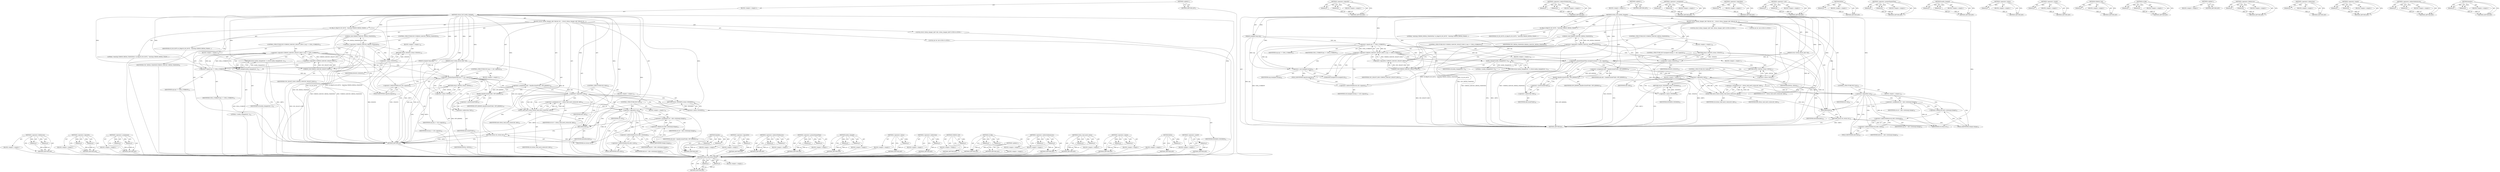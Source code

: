 digraph "&lt;operator&gt;.sizeOf" {
vulnerable_176 [label=<(METHOD,cdrom_read_mech_status)>];
vulnerable_177 [label=<(PARAM,p1)>];
vulnerable_178 [label=<(PARAM,p2)>];
vulnerable_179 [label=<(BLOCK,&lt;empty&gt;,&lt;empty&gt;)>];
vulnerable_180 [label=<(METHOD_RETURN,ANY)>];
vulnerable_128 [label=<(METHOD,&lt;operator&gt;.logicalOr)>];
vulnerable_129 [label=<(PARAM,p1)>];
vulnerable_130 [label=<(PARAM,p2)>];
vulnerable_131 [label=<(BLOCK,&lt;empty&gt;,&lt;empty&gt;)>];
vulnerable_132 [label=<(METHOD_RETURN,ANY)>];
vulnerable_153 [label=<(METHOD,&lt;operator&gt;.indirectFieldAccess)>];
vulnerable_154 [label=<(PARAM,p1)>];
vulnerable_155 [label=<(PARAM,p2)>];
vulnerable_156 [label=<(BLOCK,&lt;empty&gt;,&lt;empty&gt;)>];
vulnerable_157 [label=<(METHOD_RETURN,ANY)>];
vulnerable_6 [label=<(METHOD,&lt;global&gt;)<SUB>1</SUB>>];
vulnerable_7 [label=<(BLOCK,&lt;empty&gt;,&lt;empty&gt;)<SUB>1</SUB>>];
vulnerable_8 [label=<(METHOD,cdrom_ioctl_media_changed)<SUB>1</SUB>>];
vulnerable_9 [label=<(PARAM,struct cdrom_device_info *cdi)<SUB>1</SUB>>];
vulnerable_10 [label=<(PARAM,unsigned long arg)<SUB>2</SUB>>];
vulnerable_11 [label=<(BLOCK,{
	struct cdrom_changer_info *info;
	int ret;

...,{
	struct cdrom_changer_info *info;
	int ret;

...)<SUB>3</SUB>>];
vulnerable_12 [label="<(LOCAL,struct cdrom_changer_info* info: cdrom_changer_info*)<SUB>4</SUB>>"];
vulnerable_13 [label="<(LOCAL,int ret: int)<SUB>5</SUB>>"];
vulnerable_14 [label=<(cd_dbg,cd_dbg(CD_DO_IOCTL, &quot;entering CDROM_MEDIA_CHANG...)<SUB>7</SUB>>];
vulnerable_15 [label=<(IDENTIFIER,CD_DO_IOCTL,cd_dbg(CD_DO_IOCTL, &quot;entering CDROM_MEDIA_CHANG...)<SUB>7</SUB>>];
vulnerable_16 [label=<(LITERAL,&quot;entering CDROM_MEDIA_CHANGED\n&quot;,cd_dbg(CD_DO_IOCTL, &quot;entering CDROM_MEDIA_CHANG...)<SUB>7</SUB>>];
vulnerable_17 [label=<(CONTROL_STRUCTURE,IF,if (!CDROM_CAN(CDC_MEDIA_CHANGED)))<SUB>9</SUB>>];
vulnerable_18 [label=<(&lt;operator&gt;.logicalNot,!CDROM_CAN(CDC_MEDIA_CHANGED))<SUB>9</SUB>>];
vulnerable_19 [label=<(CDROM_CAN,CDROM_CAN(CDC_MEDIA_CHANGED))<SUB>9</SUB>>];
vulnerable_20 [label=<(IDENTIFIER,CDC_MEDIA_CHANGED,CDROM_CAN(CDC_MEDIA_CHANGED))<SUB>9</SUB>>];
vulnerable_21 [label=<(BLOCK,&lt;empty&gt;,&lt;empty&gt;)<SUB>10</SUB>>];
vulnerable_22 [label=<(RETURN,return -ENOSYS;,return -ENOSYS;)<SUB>10</SUB>>];
vulnerable_23 [label=<(&lt;operator&gt;.minus,-ENOSYS)<SUB>10</SUB>>];
vulnerable_24 [label=<(IDENTIFIER,ENOSYS,-ENOSYS)<SUB>10</SUB>>];
vulnerable_25 [label=<(CONTROL_STRUCTURE,IF,if (!CDROM_CAN(CDC_SELECT_DISC) || arg == CDSL_CURRENT))<SUB>13</SUB>>];
vulnerable_26 [label=<(&lt;operator&gt;.logicalOr,!CDROM_CAN(CDC_SELECT_DISC) || arg == CDSL_CURRENT)<SUB>13</SUB>>];
vulnerable_27 [label=<(&lt;operator&gt;.logicalNot,!CDROM_CAN(CDC_SELECT_DISC))<SUB>13</SUB>>];
vulnerable_28 [label=<(CDROM_CAN,CDROM_CAN(CDC_SELECT_DISC))<SUB>13</SUB>>];
vulnerable_29 [label=<(IDENTIFIER,CDC_SELECT_DISC,CDROM_CAN(CDC_SELECT_DISC))<SUB>13</SUB>>];
vulnerable_30 [label=<(&lt;operator&gt;.equals,arg == CDSL_CURRENT)<SUB>13</SUB>>];
vulnerable_31 [label=<(IDENTIFIER,arg,arg == CDSL_CURRENT)<SUB>13</SUB>>];
vulnerable_32 [label=<(IDENTIFIER,CDSL_CURRENT,arg == CDSL_CURRENT)<SUB>13</SUB>>];
vulnerable_33 [label=<(BLOCK,&lt;empty&gt;,&lt;empty&gt;)<SUB>14</SUB>>];
vulnerable_34 [label=<(RETURN,return media_changed(cdi, 1);,return media_changed(cdi, 1);)<SUB>14</SUB>>];
vulnerable_35 [label=<(media_changed,media_changed(cdi, 1))<SUB>14</SUB>>];
vulnerable_36 [label=<(IDENTIFIER,cdi,media_changed(cdi, 1))<SUB>14</SUB>>];
vulnerable_37 [label=<(LITERAL,1,media_changed(cdi, 1))<SUB>14</SUB>>];
vulnerable_38 [label=<(CONTROL_STRUCTURE,IF,if ((unsigned int)arg &gt;= cdi-&gt;capacity))<SUB>16</SUB>>];
vulnerable_39 [label=<(&lt;operator&gt;.greaterEqualsThan,(unsigned int)arg &gt;= cdi-&gt;capacity)<SUB>16</SUB>>];
vulnerable_40 [label=<(&lt;operator&gt;.cast,(unsigned int)arg)<SUB>16</SUB>>];
vulnerable_41 [label=<(UNKNOWN,unsigned int,unsigned int)<SUB>16</SUB>>];
vulnerable_42 [label=<(IDENTIFIER,arg,(unsigned int)arg)<SUB>16</SUB>>];
vulnerable_43 [label=<(&lt;operator&gt;.indirectFieldAccess,cdi-&gt;capacity)<SUB>16</SUB>>];
vulnerable_44 [label=<(IDENTIFIER,cdi,(unsigned int)arg &gt;= cdi-&gt;capacity)<SUB>16</SUB>>];
vulnerable_45 [label=<(FIELD_IDENTIFIER,capacity,capacity)<SUB>16</SUB>>];
vulnerable_46 [label=<(BLOCK,&lt;empty&gt;,&lt;empty&gt;)<SUB>17</SUB>>];
vulnerable_47 [label=<(RETURN,return -EINVAL;,return -EINVAL;)<SUB>17</SUB>>];
vulnerable_48 [label=<(&lt;operator&gt;.minus,-EINVAL)<SUB>17</SUB>>];
vulnerable_49 [label=<(IDENTIFIER,EINVAL,-EINVAL)<SUB>17</SUB>>];
vulnerable_50 [label=<(&lt;operator&gt;.assignment,info = kmalloc(sizeof(*info), GFP_KERNEL))<SUB>19</SUB>>];
vulnerable_51 [label=<(IDENTIFIER,info,info = kmalloc(sizeof(*info), GFP_KERNEL))<SUB>19</SUB>>];
vulnerable_52 [label=<(kmalloc,kmalloc(sizeof(*info), GFP_KERNEL))<SUB>19</SUB>>];
vulnerable_53 [label=<(&lt;operator&gt;.sizeOf,sizeof(*info))<SUB>19</SUB>>];
vulnerable_54 [label=<(&lt;operator&gt;.indirection,*info)<SUB>19</SUB>>];
vulnerable_55 [label=<(IDENTIFIER,info,sizeof(*info))<SUB>19</SUB>>];
vulnerable_56 [label=<(IDENTIFIER,GFP_KERNEL,kmalloc(sizeof(*info), GFP_KERNEL))<SUB>19</SUB>>];
vulnerable_57 [label=<(CONTROL_STRUCTURE,IF,if (!info))<SUB>20</SUB>>];
vulnerable_58 [label=<(&lt;operator&gt;.logicalNot,!info)<SUB>20</SUB>>];
vulnerable_59 [label=<(IDENTIFIER,info,!info)<SUB>20</SUB>>];
vulnerable_60 [label=<(BLOCK,&lt;empty&gt;,&lt;empty&gt;)<SUB>21</SUB>>];
vulnerable_61 [label=<(RETURN,return -ENOMEM;,return -ENOMEM;)<SUB>21</SUB>>];
vulnerable_62 [label=<(&lt;operator&gt;.minus,-ENOMEM)<SUB>21</SUB>>];
vulnerable_63 [label=<(IDENTIFIER,ENOMEM,-ENOMEM)<SUB>21</SUB>>];
vulnerable_64 [label=<(&lt;operator&gt;.assignment,ret = cdrom_read_mech_status(cdi, info))<SUB>23</SUB>>];
vulnerable_65 [label=<(IDENTIFIER,ret,ret = cdrom_read_mech_status(cdi, info))<SUB>23</SUB>>];
vulnerable_66 [label=<(cdrom_read_mech_status,cdrom_read_mech_status(cdi, info))<SUB>23</SUB>>];
vulnerable_67 [label=<(IDENTIFIER,cdi,cdrom_read_mech_status(cdi, info))<SUB>23</SUB>>];
vulnerable_68 [label=<(IDENTIFIER,info,cdrom_read_mech_status(cdi, info))<SUB>23</SUB>>];
vulnerable_69 [label=<(CONTROL_STRUCTURE,IF,if (!ret))<SUB>24</SUB>>];
vulnerable_70 [label=<(&lt;operator&gt;.logicalNot,!ret)<SUB>24</SUB>>];
vulnerable_71 [label=<(IDENTIFIER,ret,!ret)<SUB>24</SUB>>];
vulnerable_72 [label=<(BLOCK,&lt;empty&gt;,&lt;empty&gt;)<SUB>25</SUB>>];
vulnerable_73 [label=<(&lt;operator&gt;.assignment,ret = info-&gt;slots[arg].change)<SUB>25</SUB>>];
vulnerable_74 [label=<(IDENTIFIER,ret,ret = info-&gt;slots[arg].change)<SUB>25</SUB>>];
vulnerable_75 [label=<(&lt;operator&gt;.fieldAccess,info-&gt;slots[arg].change)<SUB>25</SUB>>];
vulnerable_76 [label=<(&lt;operator&gt;.indirectIndexAccess,info-&gt;slots[arg])<SUB>25</SUB>>];
vulnerable_77 [label=<(&lt;operator&gt;.indirectFieldAccess,info-&gt;slots)<SUB>25</SUB>>];
vulnerable_78 [label=<(IDENTIFIER,info,ret = info-&gt;slots[arg].change)<SUB>25</SUB>>];
vulnerable_79 [label=<(FIELD_IDENTIFIER,slots,slots)<SUB>25</SUB>>];
vulnerable_80 [label=<(IDENTIFIER,arg,ret = info-&gt;slots[arg].change)<SUB>25</SUB>>];
vulnerable_81 [label=<(FIELD_IDENTIFIER,change,change)<SUB>25</SUB>>];
vulnerable_82 [label=<(kfree,kfree(info))<SUB>26</SUB>>];
vulnerable_83 [label=<(IDENTIFIER,info,kfree(info))<SUB>26</SUB>>];
vulnerable_84 [label=<(RETURN,return ret;,return ret;)<SUB>27</SUB>>];
vulnerable_85 [label=<(IDENTIFIER,ret,return ret;)<SUB>27</SUB>>];
vulnerable_86 [label=<(METHOD_RETURN,int)<SUB>1</SUB>>];
vulnerable_88 [label=<(METHOD_RETURN,ANY)<SUB>1</SUB>>];
vulnerable_158 [label=<(METHOD,&lt;operator&gt;.assignment)>];
vulnerable_159 [label=<(PARAM,p1)>];
vulnerable_160 [label=<(PARAM,p2)>];
vulnerable_161 [label=<(BLOCK,&lt;empty&gt;,&lt;empty&gt;)>];
vulnerable_162 [label=<(METHOD_RETURN,ANY)>];
vulnerable_116 [label=<(METHOD,&lt;operator&gt;.logicalNot)>];
vulnerable_117 [label=<(PARAM,p1)>];
vulnerable_118 [label=<(BLOCK,&lt;empty&gt;,&lt;empty&gt;)>];
vulnerable_119 [label=<(METHOD_RETURN,ANY)>];
vulnerable_148 [label=<(METHOD,&lt;operator&gt;.cast)>];
vulnerable_149 [label=<(PARAM,p1)>];
vulnerable_150 [label=<(PARAM,p2)>];
vulnerable_151 [label=<(BLOCK,&lt;empty&gt;,&lt;empty&gt;)>];
vulnerable_152 [label=<(METHOD_RETURN,ANY)>];
vulnerable_191 [label=<(METHOD,kfree)>];
vulnerable_192 [label=<(PARAM,p1)>];
vulnerable_193 [label=<(BLOCK,&lt;empty&gt;,&lt;empty&gt;)>];
vulnerable_194 [label=<(METHOD_RETURN,ANY)>];
vulnerable_143 [label=<(METHOD,&lt;operator&gt;.greaterEqualsThan)>];
vulnerable_144 [label=<(PARAM,p1)>];
vulnerable_145 [label=<(PARAM,p2)>];
vulnerable_146 [label=<(BLOCK,&lt;empty&gt;,&lt;empty&gt;)>];
vulnerable_147 [label=<(METHOD_RETURN,ANY)>];
vulnerable_138 [label=<(METHOD,media_changed)>];
vulnerable_139 [label=<(PARAM,p1)>];
vulnerable_140 [label=<(PARAM,p2)>];
vulnerable_141 [label=<(BLOCK,&lt;empty&gt;,&lt;empty&gt;)>];
vulnerable_142 [label=<(METHOD_RETURN,ANY)>];
vulnerable_124 [label=<(METHOD,&lt;operator&gt;.minus)>];
vulnerable_125 [label=<(PARAM,p1)>];
vulnerable_126 [label=<(BLOCK,&lt;empty&gt;,&lt;empty&gt;)>];
vulnerable_127 [label=<(METHOD_RETURN,ANY)>];
vulnerable_168 [label=<(METHOD,&lt;operator&gt;.sizeOf)>];
vulnerable_169 [label=<(PARAM,p1)>];
vulnerable_170 [label=<(BLOCK,&lt;empty&gt;,&lt;empty&gt;)>];
vulnerable_171 [label=<(METHOD_RETURN,ANY)>];
vulnerable_120 [label=<(METHOD,CDROM_CAN)>];
vulnerable_121 [label=<(PARAM,p1)>];
vulnerable_122 [label=<(BLOCK,&lt;empty&gt;,&lt;empty&gt;)>];
vulnerable_123 [label=<(METHOD_RETURN,ANY)>];
vulnerable_111 [label=<(METHOD,cd_dbg)>];
vulnerable_112 [label=<(PARAM,p1)>];
vulnerable_113 [label=<(PARAM,p2)>];
vulnerable_114 [label=<(BLOCK,&lt;empty&gt;,&lt;empty&gt;)>];
vulnerable_115 [label=<(METHOD_RETURN,ANY)>];
vulnerable_105 [label=<(METHOD,&lt;global&gt;)<SUB>1</SUB>>];
vulnerable_106 [label=<(BLOCK,&lt;empty&gt;,&lt;empty&gt;)>];
vulnerable_107 [label=<(METHOD_RETURN,ANY)>];
vulnerable_181 [label=<(METHOD,&lt;operator&gt;.fieldAccess)>];
vulnerable_182 [label=<(PARAM,p1)>];
vulnerable_183 [label=<(PARAM,p2)>];
vulnerable_184 [label=<(BLOCK,&lt;empty&gt;,&lt;empty&gt;)>];
vulnerable_185 [label=<(METHOD_RETURN,ANY)>];
vulnerable_172 [label=<(METHOD,&lt;operator&gt;.indirection)>];
vulnerable_173 [label=<(PARAM,p1)>];
vulnerable_174 [label=<(BLOCK,&lt;empty&gt;,&lt;empty&gt;)>];
vulnerable_175 [label=<(METHOD_RETURN,ANY)>];
vulnerable_133 [label=<(METHOD,&lt;operator&gt;.equals)>];
vulnerable_134 [label=<(PARAM,p1)>];
vulnerable_135 [label=<(PARAM,p2)>];
vulnerable_136 [label=<(BLOCK,&lt;empty&gt;,&lt;empty&gt;)>];
vulnerable_137 [label=<(METHOD_RETURN,ANY)>];
vulnerable_186 [label=<(METHOD,&lt;operator&gt;.indirectIndexAccess)>];
vulnerable_187 [label=<(PARAM,p1)>];
vulnerable_188 [label=<(PARAM,p2)>];
vulnerable_189 [label=<(BLOCK,&lt;empty&gt;,&lt;empty&gt;)>];
vulnerable_190 [label=<(METHOD_RETURN,ANY)>];
vulnerable_163 [label=<(METHOD,kmalloc)>];
vulnerable_164 [label=<(PARAM,p1)>];
vulnerable_165 [label=<(PARAM,p2)>];
vulnerable_166 [label=<(BLOCK,&lt;empty&gt;,&lt;empty&gt;)>];
vulnerable_167 [label=<(METHOD_RETURN,ANY)>];
fixed_174 [label=<(METHOD,&lt;operator&gt;.fieldAccess)>];
fixed_175 [label=<(PARAM,p1)>];
fixed_176 [label=<(PARAM,p2)>];
fixed_177 [label=<(BLOCK,&lt;empty&gt;,&lt;empty&gt;)>];
fixed_178 [label=<(METHOD_RETURN,ANY)>];
fixed_126 [label=<(METHOD,&lt;operator&gt;.logicalOr)>];
fixed_127 [label=<(PARAM,p1)>];
fixed_128 [label=<(PARAM,p2)>];
fixed_129 [label=<(BLOCK,&lt;empty&gt;,&lt;empty&gt;)>];
fixed_130 [label=<(METHOD_RETURN,ANY)>];
fixed_151 [label=<(METHOD,&lt;operator&gt;.assignment)>];
fixed_152 [label=<(PARAM,p1)>];
fixed_153 [label=<(PARAM,p2)>];
fixed_154 [label=<(BLOCK,&lt;empty&gt;,&lt;empty&gt;)>];
fixed_155 [label=<(METHOD_RETURN,ANY)>];
fixed_6 [label=<(METHOD,&lt;global&gt;)<SUB>1</SUB>>];
fixed_7 [label=<(BLOCK,&lt;empty&gt;,&lt;empty&gt;)<SUB>1</SUB>>];
fixed_8 [label=<(METHOD,cdrom_ioctl_media_changed)<SUB>1</SUB>>];
fixed_9 [label=<(PARAM,struct cdrom_device_info *cdi)<SUB>1</SUB>>];
fixed_10 [label=<(PARAM,unsigned long arg)<SUB>2</SUB>>];
fixed_11 [label=<(BLOCK,{
	struct cdrom_changer_info *info;
	int ret;

...,{
	struct cdrom_changer_info *info;
	int ret;

...)<SUB>3</SUB>>];
fixed_12 [label="<(LOCAL,struct cdrom_changer_info* info: cdrom_changer_info*)<SUB>4</SUB>>"];
fixed_13 [label="<(LOCAL,int ret: int)<SUB>5</SUB>>"];
fixed_14 [label=<(cd_dbg,cd_dbg(CD_DO_IOCTL, &quot;entering CDROM_MEDIA_CHANG...)<SUB>7</SUB>>];
fixed_15 [label=<(IDENTIFIER,CD_DO_IOCTL,cd_dbg(CD_DO_IOCTL, &quot;entering CDROM_MEDIA_CHANG...)<SUB>7</SUB>>];
fixed_16 [label=<(LITERAL,&quot;entering CDROM_MEDIA_CHANGED\n&quot;,cd_dbg(CD_DO_IOCTL, &quot;entering CDROM_MEDIA_CHANG...)<SUB>7</SUB>>];
fixed_17 [label=<(CONTROL_STRUCTURE,IF,if (!CDROM_CAN(CDC_MEDIA_CHANGED)))<SUB>9</SUB>>];
fixed_18 [label=<(&lt;operator&gt;.logicalNot,!CDROM_CAN(CDC_MEDIA_CHANGED))<SUB>9</SUB>>];
fixed_19 [label=<(CDROM_CAN,CDROM_CAN(CDC_MEDIA_CHANGED))<SUB>9</SUB>>];
fixed_20 [label=<(IDENTIFIER,CDC_MEDIA_CHANGED,CDROM_CAN(CDC_MEDIA_CHANGED))<SUB>9</SUB>>];
fixed_21 [label=<(BLOCK,&lt;empty&gt;,&lt;empty&gt;)<SUB>10</SUB>>];
fixed_22 [label=<(RETURN,return -ENOSYS;,return -ENOSYS;)<SUB>10</SUB>>];
fixed_23 [label=<(&lt;operator&gt;.minus,-ENOSYS)<SUB>10</SUB>>];
fixed_24 [label=<(IDENTIFIER,ENOSYS,-ENOSYS)<SUB>10</SUB>>];
fixed_25 [label=<(CONTROL_STRUCTURE,IF,if (!CDROM_CAN(CDC_SELECT_DISC) || arg == CDSL_CURRENT))<SUB>13</SUB>>];
fixed_26 [label=<(&lt;operator&gt;.logicalOr,!CDROM_CAN(CDC_SELECT_DISC) || arg == CDSL_CURRENT)<SUB>13</SUB>>];
fixed_27 [label=<(&lt;operator&gt;.logicalNot,!CDROM_CAN(CDC_SELECT_DISC))<SUB>13</SUB>>];
fixed_28 [label=<(CDROM_CAN,CDROM_CAN(CDC_SELECT_DISC))<SUB>13</SUB>>];
fixed_29 [label=<(IDENTIFIER,CDC_SELECT_DISC,CDROM_CAN(CDC_SELECT_DISC))<SUB>13</SUB>>];
fixed_30 [label=<(&lt;operator&gt;.equals,arg == CDSL_CURRENT)<SUB>13</SUB>>];
fixed_31 [label=<(IDENTIFIER,arg,arg == CDSL_CURRENT)<SUB>13</SUB>>];
fixed_32 [label=<(IDENTIFIER,CDSL_CURRENT,arg == CDSL_CURRENT)<SUB>13</SUB>>];
fixed_33 [label=<(BLOCK,&lt;empty&gt;,&lt;empty&gt;)<SUB>14</SUB>>];
fixed_34 [label=<(RETURN,return media_changed(cdi, 1);,return media_changed(cdi, 1);)<SUB>14</SUB>>];
fixed_35 [label=<(media_changed,media_changed(cdi, 1))<SUB>14</SUB>>];
fixed_36 [label=<(IDENTIFIER,cdi,media_changed(cdi, 1))<SUB>14</SUB>>];
fixed_37 [label=<(LITERAL,1,media_changed(cdi, 1))<SUB>14</SUB>>];
fixed_38 [label=<(CONTROL_STRUCTURE,IF,if (arg &gt;= cdi-&gt;capacity))<SUB>16</SUB>>];
fixed_39 [label=<(&lt;operator&gt;.greaterEqualsThan,arg &gt;= cdi-&gt;capacity)<SUB>16</SUB>>];
fixed_40 [label=<(IDENTIFIER,arg,arg &gt;= cdi-&gt;capacity)<SUB>16</SUB>>];
fixed_41 [label=<(&lt;operator&gt;.indirectFieldAccess,cdi-&gt;capacity)<SUB>16</SUB>>];
fixed_42 [label=<(IDENTIFIER,cdi,arg &gt;= cdi-&gt;capacity)<SUB>16</SUB>>];
fixed_43 [label=<(FIELD_IDENTIFIER,capacity,capacity)<SUB>16</SUB>>];
fixed_44 [label=<(BLOCK,&lt;empty&gt;,&lt;empty&gt;)<SUB>17</SUB>>];
fixed_45 [label=<(RETURN,return -EINVAL;,return -EINVAL;)<SUB>17</SUB>>];
fixed_46 [label=<(&lt;operator&gt;.minus,-EINVAL)<SUB>17</SUB>>];
fixed_47 [label=<(IDENTIFIER,EINVAL,-EINVAL)<SUB>17</SUB>>];
fixed_48 [label=<(&lt;operator&gt;.assignment,info = kmalloc(sizeof(*info), GFP_KERNEL))<SUB>19</SUB>>];
fixed_49 [label=<(IDENTIFIER,info,info = kmalloc(sizeof(*info), GFP_KERNEL))<SUB>19</SUB>>];
fixed_50 [label=<(kmalloc,kmalloc(sizeof(*info), GFP_KERNEL))<SUB>19</SUB>>];
fixed_51 [label=<(&lt;operator&gt;.sizeOf,sizeof(*info))<SUB>19</SUB>>];
fixed_52 [label=<(&lt;operator&gt;.indirection,*info)<SUB>19</SUB>>];
fixed_53 [label=<(IDENTIFIER,info,sizeof(*info))<SUB>19</SUB>>];
fixed_54 [label=<(IDENTIFIER,GFP_KERNEL,kmalloc(sizeof(*info), GFP_KERNEL))<SUB>19</SUB>>];
fixed_55 [label=<(CONTROL_STRUCTURE,IF,if (!info))<SUB>20</SUB>>];
fixed_56 [label=<(&lt;operator&gt;.logicalNot,!info)<SUB>20</SUB>>];
fixed_57 [label=<(IDENTIFIER,info,!info)<SUB>20</SUB>>];
fixed_58 [label=<(BLOCK,&lt;empty&gt;,&lt;empty&gt;)<SUB>21</SUB>>];
fixed_59 [label=<(RETURN,return -ENOMEM;,return -ENOMEM;)<SUB>21</SUB>>];
fixed_60 [label=<(&lt;operator&gt;.minus,-ENOMEM)<SUB>21</SUB>>];
fixed_61 [label=<(IDENTIFIER,ENOMEM,-ENOMEM)<SUB>21</SUB>>];
fixed_62 [label=<(&lt;operator&gt;.assignment,ret = cdrom_read_mech_status(cdi, info))<SUB>23</SUB>>];
fixed_63 [label=<(IDENTIFIER,ret,ret = cdrom_read_mech_status(cdi, info))<SUB>23</SUB>>];
fixed_64 [label=<(cdrom_read_mech_status,cdrom_read_mech_status(cdi, info))<SUB>23</SUB>>];
fixed_65 [label=<(IDENTIFIER,cdi,cdrom_read_mech_status(cdi, info))<SUB>23</SUB>>];
fixed_66 [label=<(IDENTIFIER,info,cdrom_read_mech_status(cdi, info))<SUB>23</SUB>>];
fixed_67 [label=<(CONTROL_STRUCTURE,IF,if (!ret))<SUB>24</SUB>>];
fixed_68 [label=<(&lt;operator&gt;.logicalNot,!ret)<SUB>24</SUB>>];
fixed_69 [label=<(IDENTIFIER,ret,!ret)<SUB>24</SUB>>];
fixed_70 [label=<(BLOCK,&lt;empty&gt;,&lt;empty&gt;)<SUB>25</SUB>>];
fixed_71 [label=<(&lt;operator&gt;.assignment,ret = info-&gt;slots[arg].change)<SUB>25</SUB>>];
fixed_72 [label=<(IDENTIFIER,ret,ret = info-&gt;slots[arg].change)<SUB>25</SUB>>];
fixed_73 [label=<(&lt;operator&gt;.fieldAccess,info-&gt;slots[arg].change)<SUB>25</SUB>>];
fixed_74 [label=<(&lt;operator&gt;.indirectIndexAccess,info-&gt;slots[arg])<SUB>25</SUB>>];
fixed_75 [label=<(&lt;operator&gt;.indirectFieldAccess,info-&gt;slots)<SUB>25</SUB>>];
fixed_76 [label=<(IDENTIFIER,info,ret = info-&gt;slots[arg].change)<SUB>25</SUB>>];
fixed_77 [label=<(FIELD_IDENTIFIER,slots,slots)<SUB>25</SUB>>];
fixed_78 [label=<(IDENTIFIER,arg,ret = info-&gt;slots[arg].change)<SUB>25</SUB>>];
fixed_79 [label=<(FIELD_IDENTIFIER,change,change)<SUB>25</SUB>>];
fixed_80 [label=<(kfree,kfree(info))<SUB>26</SUB>>];
fixed_81 [label=<(IDENTIFIER,info,kfree(info))<SUB>26</SUB>>];
fixed_82 [label=<(RETURN,return ret;,return ret;)<SUB>27</SUB>>];
fixed_83 [label=<(IDENTIFIER,ret,return ret;)<SUB>27</SUB>>];
fixed_84 [label=<(METHOD_RETURN,int)<SUB>1</SUB>>];
fixed_86 [label=<(METHOD_RETURN,ANY)<SUB>1</SUB>>];
fixed_156 [label=<(METHOD,kmalloc)>];
fixed_157 [label=<(PARAM,p1)>];
fixed_158 [label=<(PARAM,p2)>];
fixed_159 [label=<(BLOCK,&lt;empty&gt;,&lt;empty&gt;)>];
fixed_160 [label=<(METHOD_RETURN,ANY)>];
fixed_114 [label=<(METHOD,&lt;operator&gt;.logicalNot)>];
fixed_115 [label=<(PARAM,p1)>];
fixed_116 [label=<(BLOCK,&lt;empty&gt;,&lt;empty&gt;)>];
fixed_117 [label=<(METHOD_RETURN,ANY)>];
fixed_146 [label=<(METHOD,&lt;operator&gt;.indirectFieldAccess)>];
fixed_147 [label=<(PARAM,p1)>];
fixed_148 [label=<(PARAM,p2)>];
fixed_149 [label=<(BLOCK,&lt;empty&gt;,&lt;empty&gt;)>];
fixed_150 [label=<(METHOD_RETURN,ANY)>];
fixed_141 [label=<(METHOD,&lt;operator&gt;.greaterEqualsThan)>];
fixed_142 [label=<(PARAM,p1)>];
fixed_143 [label=<(PARAM,p2)>];
fixed_144 [label=<(BLOCK,&lt;empty&gt;,&lt;empty&gt;)>];
fixed_145 [label=<(METHOD_RETURN,ANY)>];
fixed_136 [label=<(METHOD,media_changed)>];
fixed_137 [label=<(PARAM,p1)>];
fixed_138 [label=<(PARAM,p2)>];
fixed_139 [label=<(BLOCK,&lt;empty&gt;,&lt;empty&gt;)>];
fixed_140 [label=<(METHOD_RETURN,ANY)>];
fixed_122 [label=<(METHOD,&lt;operator&gt;.minus)>];
fixed_123 [label=<(PARAM,p1)>];
fixed_124 [label=<(BLOCK,&lt;empty&gt;,&lt;empty&gt;)>];
fixed_125 [label=<(METHOD_RETURN,ANY)>];
fixed_165 [label=<(METHOD,&lt;operator&gt;.indirection)>];
fixed_166 [label=<(PARAM,p1)>];
fixed_167 [label=<(BLOCK,&lt;empty&gt;,&lt;empty&gt;)>];
fixed_168 [label=<(METHOD_RETURN,ANY)>];
fixed_118 [label=<(METHOD,CDROM_CAN)>];
fixed_119 [label=<(PARAM,p1)>];
fixed_120 [label=<(BLOCK,&lt;empty&gt;,&lt;empty&gt;)>];
fixed_121 [label=<(METHOD_RETURN,ANY)>];
fixed_109 [label=<(METHOD,cd_dbg)>];
fixed_110 [label=<(PARAM,p1)>];
fixed_111 [label=<(PARAM,p2)>];
fixed_112 [label=<(BLOCK,&lt;empty&gt;,&lt;empty&gt;)>];
fixed_113 [label=<(METHOD_RETURN,ANY)>];
fixed_103 [label=<(METHOD,&lt;global&gt;)<SUB>1</SUB>>];
fixed_104 [label=<(BLOCK,&lt;empty&gt;,&lt;empty&gt;)>];
fixed_105 [label=<(METHOD_RETURN,ANY)>];
fixed_179 [label=<(METHOD,&lt;operator&gt;.indirectIndexAccess)>];
fixed_180 [label=<(PARAM,p1)>];
fixed_181 [label=<(PARAM,p2)>];
fixed_182 [label=<(BLOCK,&lt;empty&gt;,&lt;empty&gt;)>];
fixed_183 [label=<(METHOD_RETURN,ANY)>];
fixed_169 [label=<(METHOD,cdrom_read_mech_status)>];
fixed_170 [label=<(PARAM,p1)>];
fixed_171 [label=<(PARAM,p2)>];
fixed_172 [label=<(BLOCK,&lt;empty&gt;,&lt;empty&gt;)>];
fixed_173 [label=<(METHOD_RETURN,ANY)>];
fixed_131 [label=<(METHOD,&lt;operator&gt;.equals)>];
fixed_132 [label=<(PARAM,p1)>];
fixed_133 [label=<(PARAM,p2)>];
fixed_134 [label=<(BLOCK,&lt;empty&gt;,&lt;empty&gt;)>];
fixed_135 [label=<(METHOD_RETURN,ANY)>];
fixed_184 [label=<(METHOD,kfree)>];
fixed_185 [label=<(PARAM,p1)>];
fixed_186 [label=<(BLOCK,&lt;empty&gt;,&lt;empty&gt;)>];
fixed_187 [label=<(METHOD_RETURN,ANY)>];
fixed_161 [label=<(METHOD,&lt;operator&gt;.sizeOf)>];
fixed_162 [label=<(PARAM,p1)>];
fixed_163 [label=<(BLOCK,&lt;empty&gt;,&lt;empty&gt;)>];
fixed_164 [label=<(METHOD_RETURN,ANY)>];
vulnerable_176 -> vulnerable_177  [key=0, label="AST: "];
vulnerable_176 -> vulnerable_177  [key=1, label="DDG: "];
vulnerable_176 -> vulnerable_179  [key=0, label="AST: "];
vulnerable_176 -> vulnerable_178  [key=0, label="AST: "];
vulnerable_176 -> vulnerable_178  [key=1, label="DDG: "];
vulnerable_176 -> vulnerable_180  [key=0, label="AST: "];
vulnerable_176 -> vulnerable_180  [key=1, label="CFG: "];
vulnerable_177 -> vulnerable_180  [key=0, label="DDG: p1"];
vulnerable_178 -> vulnerable_180  [key=0, label="DDG: p2"];
vulnerable_128 -> vulnerable_129  [key=0, label="AST: "];
vulnerable_128 -> vulnerable_129  [key=1, label="DDG: "];
vulnerable_128 -> vulnerable_131  [key=0, label="AST: "];
vulnerable_128 -> vulnerable_130  [key=0, label="AST: "];
vulnerable_128 -> vulnerable_130  [key=1, label="DDG: "];
vulnerable_128 -> vulnerable_132  [key=0, label="AST: "];
vulnerable_128 -> vulnerable_132  [key=1, label="CFG: "];
vulnerable_129 -> vulnerable_132  [key=0, label="DDG: p1"];
vulnerable_130 -> vulnerable_132  [key=0, label="DDG: p2"];
vulnerable_153 -> vulnerable_154  [key=0, label="AST: "];
vulnerable_153 -> vulnerable_154  [key=1, label="DDG: "];
vulnerable_153 -> vulnerable_156  [key=0, label="AST: "];
vulnerable_153 -> vulnerable_155  [key=0, label="AST: "];
vulnerable_153 -> vulnerable_155  [key=1, label="DDG: "];
vulnerable_153 -> vulnerable_157  [key=0, label="AST: "];
vulnerable_153 -> vulnerable_157  [key=1, label="CFG: "];
vulnerable_154 -> vulnerable_157  [key=0, label="DDG: p1"];
vulnerable_155 -> vulnerable_157  [key=0, label="DDG: p2"];
vulnerable_6 -> vulnerable_7  [key=0, label="AST: "];
vulnerable_6 -> vulnerable_88  [key=0, label="AST: "];
vulnerable_6 -> vulnerable_88  [key=1, label="CFG: "];
vulnerable_7 -> vulnerable_8  [key=0, label="AST: "];
vulnerable_8 -> vulnerable_9  [key=0, label="AST: "];
vulnerable_8 -> vulnerable_9  [key=1, label="DDG: "];
vulnerable_8 -> vulnerable_10  [key=0, label="AST: "];
vulnerable_8 -> vulnerable_10  [key=1, label="DDG: "];
vulnerable_8 -> vulnerable_11  [key=0, label="AST: "];
vulnerable_8 -> vulnerable_86  [key=0, label="AST: "];
vulnerable_8 -> vulnerable_14  [key=0, label="CFG: "];
vulnerable_8 -> vulnerable_14  [key=1, label="DDG: "];
vulnerable_8 -> vulnerable_82  [key=0, label="DDG: "];
vulnerable_8 -> vulnerable_85  [key=0, label="DDG: "];
vulnerable_8 -> vulnerable_39  [key=0, label="DDG: "];
vulnerable_8 -> vulnerable_52  [key=0, label="DDG: "];
vulnerable_8 -> vulnerable_58  [key=0, label="DDG: "];
vulnerable_8 -> vulnerable_66  [key=0, label="DDG: "];
vulnerable_8 -> vulnerable_70  [key=0, label="DDG: "];
vulnerable_8 -> vulnerable_19  [key=0, label="DDG: "];
vulnerable_8 -> vulnerable_30  [key=0, label="DDG: "];
vulnerable_8 -> vulnerable_40  [key=0, label="DDG: "];
vulnerable_8 -> vulnerable_23  [key=0, label="DDG: "];
vulnerable_8 -> vulnerable_28  [key=0, label="DDG: "];
vulnerable_8 -> vulnerable_35  [key=0, label="DDG: "];
vulnerable_8 -> vulnerable_48  [key=0, label="DDG: "];
vulnerable_8 -> vulnerable_62  [key=0, label="DDG: "];
vulnerable_9 -> vulnerable_86  [key=0, label="DDG: cdi"];
vulnerable_9 -> vulnerable_39  [key=0, label="DDG: cdi"];
vulnerable_9 -> vulnerable_66  [key=0, label="DDG: cdi"];
vulnerable_9 -> vulnerable_35  [key=0, label="DDG: cdi"];
vulnerable_10 -> vulnerable_86  [key=0, label="DDG: arg"];
vulnerable_10 -> vulnerable_39  [key=0, label="DDG: arg"];
vulnerable_10 -> vulnerable_30  [key=0, label="DDG: arg"];
vulnerable_10 -> vulnerable_40  [key=0, label="DDG: arg"];
vulnerable_11 -> vulnerable_12  [key=0, label="AST: "];
vulnerable_11 -> vulnerable_13  [key=0, label="AST: "];
vulnerable_11 -> vulnerable_14  [key=0, label="AST: "];
vulnerable_11 -> vulnerable_17  [key=0, label="AST: "];
vulnerable_11 -> vulnerable_25  [key=0, label="AST: "];
vulnerable_11 -> vulnerable_38  [key=0, label="AST: "];
vulnerable_11 -> vulnerable_50  [key=0, label="AST: "];
vulnerable_11 -> vulnerable_57  [key=0, label="AST: "];
vulnerable_11 -> vulnerable_64  [key=0, label="AST: "];
vulnerable_11 -> vulnerable_69  [key=0, label="AST: "];
vulnerable_11 -> vulnerable_82  [key=0, label="AST: "];
vulnerable_11 -> vulnerable_84  [key=0, label="AST: "];
vulnerable_14 -> vulnerable_15  [key=0, label="AST: "];
vulnerable_14 -> vulnerable_16  [key=0, label="AST: "];
vulnerable_14 -> vulnerable_19  [key=0, label="CFG: "];
vulnerable_14 -> vulnerable_86  [key=0, label="DDG: cd_dbg(CD_DO_IOCTL, &quot;entering CDROM_MEDIA_CHANGED\n&quot;)"];
vulnerable_14 -> vulnerable_86  [key=1, label="DDG: CD_DO_IOCTL"];
vulnerable_17 -> vulnerable_18  [key=0, label="AST: "];
vulnerable_17 -> vulnerable_21  [key=0, label="AST: "];
vulnerable_18 -> vulnerable_19  [key=0, label="AST: "];
vulnerable_18 -> vulnerable_23  [key=0, label="CFG: "];
vulnerable_18 -> vulnerable_23  [key=1, label="CDG: "];
vulnerable_18 -> vulnerable_28  [key=0, label="CFG: "];
vulnerable_18 -> vulnerable_28  [key=1, label="CDG: "];
vulnerable_18 -> vulnerable_86  [key=0, label="DDG: CDROM_CAN(CDC_MEDIA_CHANGED)"];
vulnerable_18 -> vulnerable_86  [key=1, label="DDG: !CDROM_CAN(CDC_MEDIA_CHANGED)"];
vulnerable_18 -> vulnerable_26  [key=0, label="CDG: "];
vulnerable_18 -> vulnerable_22  [key=0, label="CDG: "];
vulnerable_18 -> vulnerable_27  [key=0, label="CDG: "];
vulnerable_19 -> vulnerable_20  [key=0, label="AST: "];
vulnerable_19 -> vulnerable_18  [key=0, label="CFG: "];
vulnerable_19 -> vulnerable_18  [key=1, label="DDG: CDC_MEDIA_CHANGED"];
vulnerable_19 -> vulnerable_86  [key=0, label="DDG: CDC_MEDIA_CHANGED"];
vulnerable_21 -> vulnerable_22  [key=0, label="AST: "];
vulnerable_22 -> vulnerable_23  [key=0, label="AST: "];
vulnerable_22 -> vulnerable_86  [key=0, label="CFG: "];
vulnerable_22 -> vulnerable_86  [key=1, label="DDG: &lt;RET&gt;"];
vulnerable_23 -> vulnerable_24  [key=0, label="AST: "];
vulnerable_23 -> vulnerable_22  [key=0, label="CFG: "];
vulnerable_23 -> vulnerable_22  [key=1, label="DDG: -ENOSYS"];
vulnerable_23 -> vulnerable_86  [key=0, label="DDG: ENOSYS"];
vulnerable_23 -> vulnerable_86  [key=1, label="DDG: -ENOSYS"];
vulnerable_25 -> vulnerable_26  [key=0, label="AST: "];
vulnerable_25 -> vulnerable_33  [key=0, label="AST: "];
vulnerable_26 -> vulnerable_27  [key=0, label="AST: "];
vulnerable_26 -> vulnerable_30  [key=0, label="AST: "];
vulnerable_26 -> vulnerable_41  [key=0, label="CFG: "];
vulnerable_26 -> vulnerable_41  [key=1, label="CDG: "];
vulnerable_26 -> vulnerable_35  [key=0, label="CFG: "];
vulnerable_26 -> vulnerable_35  [key=1, label="CDG: "];
vulnerable_26 -> vulnerable_34  [key=0, label="CDG: "];
vulnerable_26 -> vulnerable_45  [key=0, label="CDG: "];
vulnerable_26 -> vulnerable_40  [key=0, label="CDG: "];
vulnerable_26 -> vulnerable_43  [key=0, label="CDG: "];
vulnerable_26 -> vulnerable_39  [key=0, label="CDG: "];
vulnerable_27 -> vulnerable_28  [key=0, label="AST: "];
vulnerable_27 -> vulnerable_26  [key=0, label="CFG: "];
vulnerable_27 -> vulnerable_26  [key=1, label="DDG: CDROM_CAN(CDC_SELECT_DISC)"];
vulnerable_27 -> vulnerable_30  [key=0, label="CFG: "];
vulnerable_27 -> vulnerable_30  [key=1, label="CDG: "];
vulnerable_28 -> vulnerable_29  [key=0, label="AST: "];
vulnerable_28 -> vulnerable_27  [key=0, label="CFG: "];
vulnerable_28 -> vulnerable_27  [key=1, label="DDG: CDC_SELECT_DISC"];
vulnerable_28 -> vulnerable_86  [key=0, label="DDG: CDC_SELECT_DISC"];
vulnerable_30 -> vulnerable_31  [key=0, label="AST: "];
vulnerable_30 -> vulnerable_32  [key=0, label="AST: "];
vulnerable_30 -> vulnerable_26  [key=0, label="CFG: "];
vulnerable_30 -> vulnerable_26  [key=1, label="DDG: arg"];
vulnerable_30 -> vulnerable_26  [key=2, label="DDG: CDSL_CURRENT"];
vulnerable_30 -> vulnerable_86  [key=0, label="DDG: CDSL_CURRENT"];
vulnerable_30 -> vulnerable_39  [key=0, label="DDG: arg"];
vulnerable_30 -> vulnerable_40  [key=0, label="DDG: arg"];
vulnerable_33 -> vulnerable_34  [key=0, label="AST: "];
vulnerable_34 -> vulnerable_35  [key=0, label="AST: "];
vulnerable_34 -> vulnerable_86  [key=0, label="CFG: "];
vulnerable_34 -> vulnerable_86  [key=1, label="DDG: &lt;RET&gt;"];
vulnerable_35 -> vulnerable_36  [key=0, label="AST: "];
vulnerable_35 -> vulnerable_37  [key=0, label="AST: "];
vulnerable_35 -> vulnerable_34  [key=0, label="CFG: "];
vulnerable_35 -> vulnerable_34  [key=1, label="DDG: media_changed(cdi, 1)"];
vulnerable_38 -> vulnerable_39  [key=0, label="AST: "];
vulnerable_38 -> vulnerable_46  [key=0, label="AST: "];
vulnerable_39 -> vulnerable_40  [key=0, label="AST: "];
vulnerable_39 -> vulnerable_43  [key=0, label="AST: "];
vulnerable_39 -> vulnerable_48  [key=0, label="CFG: "];
vulnerable_39 -> vulnerable_48  [key=1, label="CDG: "];
vulnerable_39 -> vulnerable_54  [key=0, label="CFG: "];
vulnerable_39 -> vulnerable_54  [key=1, label="CDG: "];
vulnerable_39 -> vulnerable_66  [key=0, label="DDG: cdi-&gt;capacity"];
vulnerable_39 -> vulnerable_47  [key=0, label="CDG: "];
vulnerable_39 -> vulnerable_52  [key=0, label="CDG: "];
vulnerable_39 -> vulnerable_50  [key=0, label="CDG: "];
vulnerable_39 -> vulnerable_58  [key=0, label="CDG: "];
vulnerable_39 -> vulnerable_53  [key=0, label="CDG: "];
vulnerable_40 -> vulnerable_41  [key=0, label="AST: "];
vulnerable_40 -> vulnerable_42  [key=0, label="AST: "];
vulnerable_40 -> vulnerable_45  [key=0, label="CFG: "];
vulnerable_41 -> vulnerable_40  [key=0, label="CFG: "];
vulnerable_43 -> vulnerable_44  [key=0, label="AST: "];
vulnerable_43 -> vulnerable_45  [key=0, label="AST: "];
vulnerable_43 -> vulnerable_39  [key=0, label="CFG: "];
vulnerable_45 -> vulnerable_43  [key=0, label="CFG: "];
vulnerable_46 -> vulnerable_47  [key=0, label="AST: "];
vulnerable_47 -> vulnerable_48  [key=0, label="AST: "];
vulnerable_47 -> vulnerable_86  [key=0, label="CFG: "];
vulnerable_47 -> vulnerable_86  [key=1, label="DDG: &lt;RET&gt;"];
vulnerable_48 -> vulnerable_49  [key=0, label="AST: "];
vulnerable_48 -> vulnerable_47  [key=0, label="CFG: "];
vulnerable_48 -> vulnerable_47  [key=1, label="DDG: -EINVAL"];
vulnerable_50 -> vulnerable_51  [key=0, label="AST: "];
vulnerable_50 -> vulnerable_52  [key=0, label="AST: "];
vulnerable_50 -> vulnerable_58  [key=0, label="CFG: "];
vulnerable_50 -> vulnerable_58  [key=1, label="DDG: info"];
vulnerable_52 -> vulnerable_53  [key=0, label="AST: "];
vulnerable_52 -> vulnerable_56  [key=0, label="AST: "];
vulnerable_52 -> vulnerable_50  [key=0, label="CFG: "];
vulnerable_52 -> vulnerable_50  [key=1, label="DDG: GFP_KERNEL"];
vulnerable_52 -> vulnerable_86  [key=0, label="DDG: GFP_KERNEL"];
vulnerable_53 -> vulnerable_54  [key=0, label="AST: "];
vulnerable_53 -> vulnerable_52  [key=0, label="CFG: "];
vulnerable_54 -> vulnerable_55  [key=0, label="AST: "];
vulnerable_54 -> vulnerable_53  [key=0, label="CFG: "];
vulnerable_57 -> vulnerable_58  [key=0, label="AST: "];
vulnerable_57 -> vulnerable_60  [key=0, label="AST: "];
vulnerable_58 -> vulnerable_59  [key=0, label="AST: "];
vulnerable_58 -> vulnerable_62  [key=0, label="CFG: "];
vulnerable_58 -> vulnerable_62  [key=1, label="CDG: "];
vulnerable_58 -> vulnerable_66  [key=0, label="CFG: "];
vulnerable_58 -> vulnerable_66  [key=1, label="DDG: info"];
vulnerable_58 -> vulnerable_66  [key=2, label="CDG: "];
vulnerable_58 -> vulnerable_64  [key=0, label="CDG: "];
vulnerable_58 -> vulnerable_84  [key=0, label="CDG: "];
vulnerable_58 -> vulnerable_82  [key=0, label="CDG: "];
vulnerable_58 -> vulnerable_61  [key=0, label="CDG: "];
vulnerable_58 -> vulnerable_70  [key=0, label="CDG: "];
vulnerable_60 -> vulnerable_61  [key=0, label="AST: "];
vulnerable_61 -> vulnerable_62  [key=0, label="AST: "];
vulnerable_61 -> vulnerable_86  [key=0, label="CFG: "];
vulnerable_61 -> vulnerable_86  [key=1, label="DDG: &lt;RET&gt;"];
vulnerable_62 -> vulnerable_63  [key=0, label="AST: "];
vulnerable_62 -> vulnerable_61  [key=0, label="CFG: "];
vulnerable_62 -> vulnerable_61  [key=1, label="DDG: -ENOMEM"];
vulnerable_64 -> vulnerable_65  [key=0, label="AST: "];
vulnerable_64 -> vulnerable_66  [key=0, label="AST: "];
vulnerable_64 -> vulnerable_70  [key=0, label="CFG: "];
vulnerable_64 -> vulnerable_70  [key=1, label="DDG: ret"];
vulnerable_66 -> vulnerable_67  [key=0, label="AST: "];
vulnerable_66 -> vulnerable_68  [key=0, label="AST: "];
vulnerable_66 -> vulnerable_64  [key=0, label="CFG: "];
vulnerable_66 -> vulnerable_64  [key=1, label="DDG: cdi"];
vulnerable_66 -> vulnerable_64  [key=2, label="DDG: info"];
vulnerable_66 -> vulnerable_82  [key=0, label="DDG: info"];
vulnerable_69 -> vulnerable_70  [key=0, label="AST: "];
vulnerable_69 -> vulnerable_72  [key=0, label="AST: "];
vulnerable_70 -> vulnerable_71  [key=0, label="AST: "];
vulnerable_70 -> vulnerable_79  [key=0, label="CFG: "];
vulnerable_70 -> vulnerable_79  [key=1, label="CDG: "];
vulnerable_70 -> vulnerable_82  [key=0, label="CFG: "];
vulnerable_70 -> vulnerable_85  [key=0, label="DDG: ret"];
vulnerable_70 -> vulnerable_73  [key=0, label="CDG: "];
vulnerable_70 -> vulnerable_77  [key=0, label="CDG: "];
vulnerable_70 -> vulnerable_75  [key=0, label="CDG: "];
vulnerable_70 -> vulnerable_81  [key=0, label="CDG: "];
vulnerable_70 -> vulnerable_76  [key=0, label="CDG: "];
vulnerable_72 -> vulnerable_73  [key=0, label="AST: "];
vulnerable_73 -> vulnerable_74  [key=0, label="AST: "];
vulnerable_73 -> vulnerable_75  [key=0, label="AST: "];
vulnerable_73 -> vulnerable_82  [key=0, label="CFG: "];
vulnerable_73 -> vulnerable_85  [key=0, label="DDG: ret"];
vulnerable_75 -> vulnerable_76  [key=0, label="AST: "];
vulnerable_75 -> vulnerable_81  [key=0, label="AST: "];
vulnerable_75 -> vulnerable_73  [key=0, label="CFG: "];
vulnerable_76 -> vulnerable_77  [key=0, label="AST: "];
vulnerable_76 -> vulnerable_80  [key=0, label="AST: "];
vulnerable_76 -> vulnerable_81  [key=0, label="CFG: "];
vulnerable_77 -> vulnerable_78  [key=0, label="AST: "];
vulnerable_77 -> vulnerable_79  [key=0, label="AST: "];
vulnerable_77 -> vulnerable_76  [key=0, label="CFG: "];
vulnerable_79 -> vulnerable_77  [key=0, label="CFG: "];
vulnerable_81 -> vulnerable_75  [key=0, label="CFG: "];
vulnerable_82 -> vulnerable_83  [key=0, label="AST: "];
vulnerable_82 -> vulnerable_84  [key=0, label="CFG: "];
vulnerable_84 -> vulnerable_85  [key=0, label="AST: "];
vulnerable_84 -> vulnerable_86  [key=0, label="CFG: "];
vulnerable_84 -> vulnerable_86  [key=1, label="DDG: &lt;RET&gt;"];
vulnerable_85 -> vulnerable_84  [key=0, label="DDG: ret"];
vulnerable_158 -> vulnerable_159  [key=0, label="AST: "];
vulnerable_158 -> vulnerable_159  [key=1, label="DDG: "];
vulnerable_158 -> vulnerable_161  [key=0, label="AST: "];
vulnerable_158 -> vulnerable_160  [key=0, label="AST: "];
vulnerable_158 -> vulnerable_160  [key=1, label="DDG: "];
vulnerable_158 -> vulnerable_162  [key=0, label="AST: "];
vulnerable_158 -> vulnerable_162  [key=1, label="CFG: "];
vulnerable_159 -> vulnerable_162  [key=0, label="DDG: p1"];
vulnerable_160 -> vulnerable_162  [key=0, label="DDG: p2"];
vulnerable_116 -> vulnerable_117  [key=0, label="AST: "];
vulnerable_116 -> vulnerable_117  [key=1, label="DDG: "];
vulnerable_116 -> vulnerable_118  [key=0, label="AST: "];
vulnerable_116 -> vulnerable_119  [key=0, label="AST: "];
vulnerable_116 -> vulnerable_119  [key=1, label="CFG: "];
vulnerable_117 -> vulnerable_119  [key=0, label="DDG: p1"];
vulnerable_148 -> vulnerable_149  [key=0, label="AST: "];
vulnerable_148 -> vulnerable_149  [key=1, label="DDG: "];
vulnerable_148 -> vulnerable_151  [key=0, label="AST: "];
vulnerable_148 -> vulnerable_150  [key=0, label="AST: "];
vulnerable_148 -> vulnerable_150  [key=1, label="DDG: "];
vulnerable_148 -> vulnerable_152  [key=0, label="AST: "];
vulnerable_148 -> vulnerable_152  [key=1, label="CFG: "];
vulnerable_149 -> vulnerable_152  [key=0, label="DDG: p1"];
vulnerable_150 -> vulnerable_152  [key=0, label="DDG: p2"];
vulnerable_191 -> vulnerable_192  [key=0, label="AST: "];
vulnerable_191 -> vulnerable_192  [key=1, label="DDG: "];
vulnerable_191 -> vulnerable_193  [key=0, label="AST: "];
vulnerable_191 -> vulnerable_194  [key=0, label="AST: "];
vulnerable_191 -> vulnerable_194  [key=1, label="CFG: "];
vulnerable_192 -> vulnerable_194  [key=0, label="DDG: p1"];
vulnerable_143 -> vulnerable_144  [key=0, label="AST: "];
vulnerable_143 -> vulnerable_144  [key=1, label="DDG: "];
vulnerable_143 -> vulnerable_146  [key=0, label="AST: "];
vulnerable_143 -> vulnerable_145  [key=0, label="AST: "];
vulnerable_143 -> vulnerable_145  [key=1, label="DDG: "];
vulnerable_143 -> vulnerable_147  [key=0, label="AST: "];
vulnerable_143 -> vulnerable_147  [key=1, label="CFG: "];
vulnerable_144 -> vulnerable_147  [key=0, label="DDG: p1"];
vulnerable_145 -> vulnerable_147  [key=0, label="DDG: p2"];
vulnerable_138 -> vulnerable_139  [key=0, label="AST: "];
vulnerable_138 -> vulnerable_139  [key=1, label="DDG: "];
vulnerable_138 -> vulnerable_141  [key=0, label="AST: "];
vulnerable_138 -> vulnerable_140  [key=0, label="AST: "];
vulnerable_138 -> vulnerable_140  [key=1, label="DDG: "];
vulnerable_138 -> vulnerable_142  [key=0, label="AST: "];
vulnerable_138 -> vulnerable_142  [key=1, label="CFG: "];
vulnerable_139 -> vulnerable_142  [key=0, label="DDG: p1"];
vulnerable_140 -> vulnerable_142  [key=0, label="DDG: p2"];
vulnerable_124 -> vulnerable_125  [key=0, label="AST: "];
vulnerable_124 -> vulnerable_125  [key=1, label="DDG: "];
vulnerable_124 -> vulnerable_126  [key=0, label="AST: "];
vulnerable_124 -> vulnerable_127  [key=0, label="AST: "];
vulnerable_124 -> vulnerable_127  [key=1, label="CFG: "];
vulnerable_125 -> vulnerable_127  [key=0, label="DDG: p1"];
vulnerable_168 -> vulnerable_169  [key=0, label="AST: "];
vulnerable_168 -> vulnerable_169  [key=1, label="DDG: "];
vulnerable_168 -> vulnerable_170  [key=0, label="AST: "];
vulnerable_168 -> vulnerable_171  [key=0, label="AST: "];
vulnerable_168 -> vulnerable_171  [key=1, label="CFG: "];
vulnerable_169 -> vulnerable_171  [key=0, label="DDG: p1"];
vulnerable_120 -> vulnerable_121  [key=0, label="AST: "];
vulnerable_120 -> vulnerable_121  [key=1, label="DDG: "];
vulnerable_120 -> vulnerable_122  [key=0, label="AST: "];
vulnerable_120 -> vulnerable_123  [key=0, label="AST: "];
vulnerable_120 -> vulnerable_123  [key=1, label="CFG: "];
vulnerable_121 -> vulnerable_123  [key=0, label="DDG: p1"];
vulnerable_111 -> vulnerable_112  [key=0, label="AST: "];
vulnerable_111 -> vulnerable_112  [key=1, label="DDG: "];
vulnerable_111 -> vulnerable_114  [key=0, label="AST: "];
vulnerable_111 -> vulnerable_113  [key=0, label="AST: "];
vulnerable_111 -> vulnerable_113  [key=1, label="DDG: "];
vulnerable_111 -> vulnerable_115  [key=0, label="AST: "];
vulnerable_111 -> vulnerable_115  [key=1, label="CFG: "];
vulnerable_112 -> vulnerable_115  [key=0, label="DDG: p1"];
vulnerable_113 -> vulnerable_115  [key=0, label="DDG: p2"];
vulnerable_105 -> vulnerable_106  [key=0, label="AST: "];
vulnerable_105 -> vulnerable_107  [key=0, label="AST: "];
vulnerable_105 -> vulnerable_107  [key=1, label="CFG: "];
vulnerable_181 -> vulnerable_182  [key=0, label="AST: "];
vulnerable_181 -> vulnerable_182  [key=1, label="DDG: "];
vulnerable_181 -> vulnerable_184  [key=0, label="AST: "];
vulnerable_181 -> vulnerable_183  [key=0, label="AST: "];
vulnerable_181 -> vulnerable_183  [key=1, label="DDG: "];
vulnerable_181 -> vulnerable_185  [key=0, label="AST: "];
vulnerable_181 -> vulnerable_185  [key=1, label="CFG: "];
vulnerable_182 -> vulnerable_185  [key=0, label="DDG: p1"];
vulnerable_183 -> vulnerable_185  [key=0, label="DDG: p2"];
vulnerable_172 -> vulnerable_173  [key=0, label="AST: "];
vulnerable_172 -> vulnerable_173  [key=1, label="DDG: "];
vulnerable_172 -> vulnerable_174  [key=0, label="AST: "];
vulnerable_172 -> vulnerable_175  [key=0, label="AST: "];
vulnerable_172 -> vulnerable_175  [key=1, label="CFG: "];
vulnerable_173 -> vulnerable_175  [key=0, label="DDG: p1"];
vulnerable_133 -> vulnerable_134  [key=0, label="AST: "];
vulnerable_133 -> vulnerable_134  [key=1, label="DDG: "];
vulnerable_133 -> vulnerable_136  [key=0, label="AST: "];
vulnerable_133 -> vulnerable_135  [key=0, label="AST: "];
vulnerable_133 -> vulnerable_135  [key=1, label="DDG: "];
vulnerable_133 -> vulnerable_137  [key=0, label="AST: "];
vulnerable_133 -> vulnerable_137  [key=1, label="CFG: "];
vulnerable_134 -> vulnerable_137  [key=0, label="DDG: p1"];
vulnerable_135 -> vulnerable_137  [key=0, label="DDG: p2"];
vulnerable_186 -> vulnerable_187  [key=0, label="AST: "];
vulnerable_186 -> vulnerable_187  [key=1, label="DDG: "];
vulnerable_186 -> vulnerable_189  [key=0, label="AST: "];
vulnerable_186 -> vulnerable_188  [key=0, label="AST: "];
vulnerable_186 -> vulnerable_188  [key=1, label="DDG: "];
vulnerable_186 -> vulnerable_190  [key=0, label="AST: "];
vulnerable_186 -> vulnerable_190  [key=1, label="CFG: "];
vulnerable_187 -> vulnerable_190  [key=0, label="DDG: p1"];
vulnerable_188 -> vulnerable_190  [key=0, label="DDG: p2"];
vulnerable_163 -> vulnerable_164  [key=0, label="AST: "];
vulnerable_163 -> vulnerable_164  [key=1, label="DDG: "];
vulnerable_163 -> vulnerable_166  [key=0, label="AST: "];
vulnerable_163 -> vulnerable_165  [key=0, label="AST: "];
vulnerable_163 -> vulnerable_165  [key=1, label="DDG: "];
vulnerable_163 -> vulnerable_167  [key=0, label="AST: "];
vulnerable_163 -> vulnerable_167  [key=1, label="CFG: "];
vulnerable_164 -> vulnerable_167  [key=0, label="DDG: p1"];
vulnerable_165 -> vulnerable_167  [key=0, label="DDG: p2"];
fixed_174 -> fixed_175  [key=0, label="AST: "];
fixed_174 -> fixed_175  [key=1, label="DDG: "];
fixed_174 -> fixed_177  [key=0, label="AST: "];
fixed_174 -> fixed_176  [key=0, label="AST: "];
fixed_174 -> fixed_176  [key=1, label="DDG: "];
fixed_174 -> fixed_178  [key=0, label="AST: "];
fixed_174 -> fixed_178  [key=1, label="CFG: "];
fixed_175 -> fixed_178  [key=0, label="DDG: p1"];
fixed_176 -> fixed_178  [key=0, label="DDG: p2"];
fixed_177 -> vulnerable_176  [key=0];
fixed_178 -> vulnerable_176  [key=0];
fixed_126 -> fixed_127  [key=0, label="AST: "];
fixed_126 -> fixed_127  [key=1, label="DDG: "];
fixed_126 -> fixed_129  [key=0, label="AST: "];
fixed_126 -> fixed_128  [key=0, label="AST: "];
fixed_126 -> fixed_128  [key=1, label="DDG: "];
fixed_126 -> fixed_130  [key=0, label="AST: "];
fixed_126 -> fixed_130  [key=1, label="CFG: "];
fixed_127 -> fixed_130  [key=0, label="DDG: p1"];
fixed_128 -> fixed_130  [key=0, label="DDG: p2"];
fixed_129 -> vulnerable_176  [key=0];
fixed_130 -> vulnerable_176  [key=0];
fixed_151 -> fixed_152  [key=0, label="AST: "];
fixed_151 -> fixed_152  [key=1, label="DDG: "];
fixed_151 -> fixed_154  [key=0, label="AST: "];
fixed_151 -> fixed_153  [key=0, label="AST: "];
fixed_151 -> fixed_153  [key=1, label="DDG: "];
fixed_151 -> fixed_155  [key=0, label="AST: "];
fixed_151 -> fixed_155  [key=1, label="CFG: "];
fixed_152 -> fixed_155  [key=0, label="DDG: p1"];
fixed_153 -> fixed_155  [key=0, label="DDG: p2"];
fixed_154 -> vulnerable_176  [key=0];
fixed_155 -> vulnerable_176  [key=0];
fixed_6 -> fixed_7  [key=0, label="AST: "];
fixed_6 -> fixed_86  [key=0, label="AST: "];
fixed_6 -> fixed_86  [key=1, label="CFG: "];
fixed_7 -> fixed_8  [key=0, label="AST: "];
fixed_8 -> fixed_9  [key=0, label="AST: "];
fixed_8 -> fixed_9  [key=1, label="DDG: "];
fixed_8 -> fixed_10  [key=0, label="AST: "];
fixed_8 -> fixed_10  [key=1, label="DDG: "];
fixed_8 -> fixed_11  [key=0, label="AST: "];
fixed_8 -> fixed_84  [key=0, label="AST: "];
fixed_8 -> fixed_14  [key=0, label="CFG: "];
fixed_8 -> fixed_14  [key=1, label="DDG: "];
fixed_8 -> fixed_80  [key=0, label="DDG: "];
fixed_8 -> fixed_83  [key=0, label="DDG: "];
fixed_8 -> fixed_39  [key=0, label="DDG: "];
fixed_8 -> fixed_50  [key=0, label="DDG: "];
fixed_8 -> fixed_56  [key=0, label="DDG: "];
fixed_8 -> fixed_64  [key=0, label="DDG: "];
fixed_8 -> fixed_68  [key=0, label="DDG: "];
fixed_8 -> fixed_19  [key=0, label="DDG: "];
fixed_8 -> fixed_30  [key=0, label="DDG: "];
fixed_8 -> fixed_23  [key=0, label="DDG: "];
fixed_8 -> fixed_28  [key=0, label="DDG: "];
fixed_8 -> fixed_35  [key=0, label="DDG: "];
fixed_8 -> fixed_46  [key=0, label="DDG: "];
fixed_8 -> fixed_60  [key=0, label="DDG: "];
fixed_9 -> fixed_84  [key=0, label="DDG: cdi"];
fixed_9 -> fixed_39  [key=0, label="DDG: cdi"];
fixed_9 -> fixed_64  [key=0, label="DDG: cdi"];
fixed_9 -> fixed_35  [key=0, label="DDG: cdi"];
fixed_10 -> fixed_84  [key=0, label="DDG: arg"];
fixed_10 -> fixed_39  [key=0, label="DDG: arg"];
fixed_10 -> fixed_30  [key=0, label="DDG: arg"];
fixed_11 -> fixed_12  [key=0, label="AST: "];
fixed_11 -> fixed_13  [key=0, label="AST: "];
fixed_11 -> fixed_14  [key=0, label="AST: "];
fixed_11 -> fixed_17  [key=0, label="AST: "];
fixed_11 -> fixed_25  [key=0, label="AST: "];
fixed_11 -> fixed_38  [key=0, label="AST: "];
fixed_11 -> fixed_48  [key=0, label="AST: "];
fixed_11 -> fixed_55  [key=0, label="AST: "];
fixed_11 -> fixed_62  [key=0, label="AST: "];
fixed_11 -> fixed_67  [key=0, label="AST: "];
fixed_11 -> fixed_80  [key=0, label="AST: "];
fixed_11 -> fixed_82  [key=0, label="AST: "];
fixed_12 -> vulnerable_176  [key=0];
fixed_13 -> vulnerable_176  [key=0];
fixed_14 -> fixed_15  [key=0, label="AST: "];
fixed_14 -> fixed_16  [key=0, label="AST: "];
fixed_14 -> fixed_19  [key=0, label="CFG: "];
fixed_14 -> fixed_84  [key=0, label="DDG: cd_dbg(CD_DO_IOCTL, &quot;entering CDROM_MEDIA_CHANGED\n&quot;)"];
fixed_14 -> fixed_84  [key=1, label="DDG: CD_DO_IOCTL"];
fixed_15 -> vulnerable_176  [key=0];
fixed_16 -> vulnerable_176  [key=0];
fixed_17 -> fixed_18  [key=0, label="AST: "];
fixed_17 -> fixed_21  [key=0, label="AST: "];
fixed_18 -> fixed_19  [key=0, label="AST: "];
fixed_18 -> fixed_23  [key=0, label="CFG: "];
fixed_18 -> fixed_23  [key=1, label="CDG: "];
fixed_18 -> fixed_28  [key=0, label="CFG: "];
fixed_18 -> fixed_28  [key=1, label="CDG: "];
fixed_18 -> fixed_84  [key=0, label="DDG: CDROM_CAN(CDC_MEDIA_CHANGED)"];
fixed_18 -> fixed_84  [key=1, label="DDG: !CDROM_CAN(CDC_MEDIA_CHANGED)"];
fixed_18 -> fixed_26  [key=0, label="CDG: "];
fixed_18 -> fixed_22  [key=0, label="CDG: "];
fixed_18 -> fixed_27  [key=0, label="CDG: "];
fixed_19 -> fixed_20  [key=0, label="AST: "];
fixed_19 -> fixed_18  [key=0, label="CFG: "];
fixed_19 -> fixed_18  [key=1, label="DDG: CDC_MEDIA_CHANGED"];
fixed_19 -> fixed_84  [key=0, label="DDG: CDC_MEDIA_CHANGED"];
fixed_20 -> vulnerable_176  [key=0];
fixed_21 -> fixed_22  [key=0, label="AST: "];
fixed_22 -> fixed_23  [key=0, label="AST: "];
fixed_22 -> fixed_84  [key=0, label="CFG: "];
fixed_22 -> fixed_84  [key=1, label="DDG: &lt;RET&gt;"];
fixed_23 -> fixed_24  [key=0, label="AST: "];
fixed_23 -> fixed_22  [key=0, label="CFG: "];
fixed_23 -> fixed_22  [key=1, label="DDG: -ENOSYS"];
fixed_23 -> fixed_84  [key=0, label="DDG: ENOSYS"];
fixed_23 -> fixed_84  [key=1, label="DDG: -ENOSYS"];
fixed_24 -> vulnerable_176  [key=0];
fixed_25 -> fixed_26  [key=0, label="AST: "];
fixed_25 -> fixed_33  [key=0, label="AST: "];
fixed_26 -> fixed_27  [key=0, label="AST: "];
fixed_26 -> fixed_30  [key=0, label="AST: "];
fixed_26 -> fixed_35  [key=0, label="CFG: "];
fixed_26 -> fixed_35  [key=1, label="CDG: "];
fixed_26 -> fixed_43  [key=0, label="CFG: "];
fixed_26 -> fixed_43  [key=1, label="CDG: "];
fixed_26 -> fixed_34  [key=0, label="CDG: "];
fixed_26 -> fixed_41  [key=0, label="CDG: "];
fixed_26 -> fixed_39  [key=0, label="CDG: "];
fixed_27 -> fixed_28  [key=0, label="AST: "];
fixed_27 -> fixed_26  [key=0, label="CFG: "];
fixed_27 -> fixed_26  [key=1, label="DDG: CDROM_CAN(CDC_SELECT_DISC)"];
fixed_27 -> fixed_30  [key=0, label="CFG: "];
fixed_27 -> fixed_30  [key=1, label="CDG: "];
fixed_28 -> fixed_29  [key=0, label="AST: "];
fixed_28 -> fixed_27  [key=0, label="CFG: "];
fixed_28 -> fixed_27  [key=1, label="DDG: CDC_SELECT_DISC"];
fixed_28 -> fixed_84  [key=0, label="DDG: CDC_SELECT_DISC"];
fixed_29 -> vulnerable_176  [key=0];
fixed_30 -> fixed_31  [key=0, label="AST: "];
fixed_30 -> fixed_32  [key=0, label="AST: "];
fixed_30 -> fixed_26  [key=0, label="CFG: "];
fixed_30 -> fixed_26  [key=1, label="DDG: arg"];
fixed_30 -> fixed_26  [key=2, label="DDG: CDSL_CURRENT"];
fixed_30 -> fixed_84  [key=0, label="DDG: CDSL_CURRENT"];
fixed_30 -> fixed_39  [key=0, label="DDG: arg"];
fixed_31 -> vulnerable_176  [key=0];
fixed_32 -> vulnerable_176  [key=0];
fixed_33 -> fixed_34  [key=0, label="AST: "];
fixed_34 -> fixed_35  [key=0, label="AST: "];
fixed_34 -> fixed_84  [key=0, label="CFG: "];
fixed_34 -> fixed_84  [key=1, label="DDG: &lt;RET&gt;"];
fixed_35 -> fixed_36  [key=0, label="AST: "];
fixed_35 -> fixed_37  [key=0, label="AST: "];
fixed_35 -> fixed_34  [key=0, label="CFG: "];
fixed_35 -> fixed_34  [key=1, label="DDG: media_changed(cdi, 1)"];
fixed_36 -> vulnerable_176  [key=0];
fixed_37 -> vulnerable_176  [key=0];
fixed_38 -> fixed_39  [key=0, label="AST: "];
fixed_38 -> fixed_44  [key=0, label="AST: "];
fixed_39 -> fixed_40  [key=0, label="AST: "];
fixed_39 -> fixed_41  [key=0, label="AST: "];
fixed_39 -> fixed_46  [key=0, label="CFG: "];
fixed_39 -> fixed_46  [key=1, label="CDG: "];
fixed_39 -> fixed_52  [key=0, label="CFG: "];
fixed_39 -> fixed_52  [key=1, label="CDG: "];
fixed_39 -> fixed_64  [key=0, label="DDG: cdi-&gt;capacity"];
fixed_39 -> fixed_48  [key=0, label="CDG: "];
fixed_39 -> fixed_51  [key=0, label="CDG: "];
fixed_39 -> fixed_56  [key=0, label="CDG: "];
fixed_39 -> fixed_45  [key=0, label="CDG: "];
fixed_39 -> fixed_50  [key=0, label="CDG: "];
fixed_40 -> vulnerable_176  [key=0];
fixed_41 -> fixed_42  [key=0, label="AST: "];
fixed_41 -> fixed_43  [key=0, label="AST: "];
fixed_41 -> fixed_39  [key=0, label="CFG: "];
fixed_42 -> vulnerable_176  [key=0];
fixed_43 -> fixed_41  [key=0, label="CFG: "];
fixed_44 -> fixed_45  [key=0, label="AST: "];
fixed_45 -> fixed_46  [key=0, label="AST: "];
fixed_45 -> fixed_84  [key=0, label="CFG: "];
fixed_45 -> fixed_84  [key=1, label="DDG: &lt;RET&gt;"];
fixed_46 -> fixed_47  [key=0, label="AST: "];
fixed_46 -> fixed_45  [key=0, label="CFG: "];
fixed_46 -> fixed_45  [key=1, label="DDG: -EINVAL"];
fixed_47 -> vulnerable_176  [key=0];
fixed_48 -> fixed_49  [key=0, label="AST: "];
fixed_48 -> fixed_50  [key=0, label="AST: "];
fixed_48 -> fixed_56  [key=0, label="CFG: "];
fixed_48 -> fixed_56  [key=1, label="DDG: info"];
fixed_49 -> vulnerable_176  [key=0];
fixed_50 -> fixed_51  [key=0, label="AST: "];
fixed_50 -> fixed_54  [key=0, label="AST: "];
fixed_50 -> fixed_48  [key=0, label="CFG: "];
fixed_50 -> fixed_48  [key=1, label="DDG: GFP_KERNEL"];
fixed_50 -> fixed_84  [key=0, label="DDG: GFP_KERNEL"];
fixed_51 -> fixed_52  [key=0, label="AST: "];
fixed_51 -> fixed_50  [key=0, label="CFG: "];
fixed_52 -> fixed_53  [key=0, label="AST: "];
fixed_52 -> fixed_51  [key=0, label="CFG: "];
fixed_53 -> vulnerable_176  [key=0];
fixed_54 -> vulnerable_176  [key=0];
fixed_55 -> fixed_56  [key=0, label="AST: "];
fixed_55 -> fixed_58  [key=0, label="AST: "];
fixed_56 -> fixed_57  [key=0, label="AST: "];
fixed_56 -> fixed_60  [key=0, label="CFG: "];
fixed_56 -> fixed_60  [key=1, label="CDG: "];
fixed_56 -> fixed_64  [key=0, label="CFG: "];
fixed_56 -> fixed_64  [key=1, label="DDG: info"];
fixed_56 -> fixed_64  [key=2, label="CDG: "];
fixed_56 -> fixed_68  [key=0, label="CDG: "];
fixed_56 -> fixed_59  [key=0, label="CDG: "];
fixed_56 -> fixed_82  [key=0, label="CDG: "];
fixed_56 -> fixed_80  [key=0, label="CDG: "];
fixed_56 -> fixed_62  [key=0, label="CDG: "];
fixed_57 -> vulnerable_176  [key=0];
fixed_58 -> fixed_59  [key=0, label="AST: "];
fixed_59 -> fixed_60  [key=0, label="AST: "];
fixed_59 -> fixed_84  [key=0, label="CFG: "];
fixed_59 -> fixed_84  [key=1, label="DDG: &lt;RET&gt;"];
fixed_60 -> fixed_61  [key=0, label="AST: "];
fixed_60 -> fixed_59  [key=0, label="CFG: "];
fixed_60 -> fixed_59  [key=1, label="DDG: -ENOMEM"];
fixed_61 -> vulnerable_176  [key=0];
fixed_62 -> fixed_63  [key=0, label="AST: "];
fixed_62 -> fixed_64  [key=0, label="AST: "];
fixed_62 -> fixed_68  [key=0, label="CFG: "];
fixed_62 -> fixed_68  [key=1, label="DDG: ret"];
fixed_63 -> vulnerable_176  [key=0];
fixed_64 -> fixed_65  [key=0, label="AST: "];
fixed_64 -> fixed_66  [key=0, label="AST: "];
fixed_64 -> fixed_62  [key=0, label="CFG: "];
fixed_64 -> fixed_62  [key=1, label="DDG: cdi"];
fixed_64 -> fixed_62  [key=2, label="DDG: info"];
fixed_64 -> fixed_80  [key=0, label="DDG: info"];
fixed_65 -> vulnerable_176  [key=0];
fixed_66 -> vulnerable_176  [key=0];
fixed_67 -> fixed_68  [key=0, label="AST: "];
fixed_67 -> fixed_70  [key=0, label="AST: "];
fixed_68 -> fixed_69  [key=0, label="AST: "];
fixed_68 -> fixed_77  [key=0, label="CFG: "];
fixed_68 -> fixed_77  [key=1, label="CDG: "];
fixed_68 -> fixed_80  [key=0, label="CFG: "];
fixed_68 -> fixed_83  [key=0, label="DDG: ret"];
fixed_68 -> fixed_73  [key=0, label="CDG: "];
fixed_68 -> fixed_75  [key=0, label="CDG: "];
fixed_68 -> fixed_74  [key=0, label="CDG: "];
fixed_68 -> fixed_79  [key=0, label="CDG: "];
fixed_68 -> fixed_71  [key=0, label="CDG: "];
fixed_69 -> vulnerable_176  [key=0];
fixed_70 -> fixed_71  [key=0, label="AST: "];
fixed_71 -> fixed_72  [key=0, label="AST: "];
fixed_71 -> fixed_73  [key=0, label="AST: "];
fixed_71 -> fixed_80  [key=0, label="CFG: "];
fixed_71 -> fixed_83  [key=0, label="DDG: ret"];
fixed_72 -> vulnerable_176  [key=0];
fixed_73 -> fixed_74  [key=0, label="AST: "];
fixed_73 -> fixed_79  [key=0, label="AST: "];
fixed_73 -> fixed_71  [key=0, label="CFG: "];
fixed_74 -> fixed_75  [key=0, label="AST: "];
fixed_74 -> fixed_78  [key=0, label="AST: "];
fixed_74 -> fixed_79  [key=0, label="CFG: "];
fixed_75 -> fixed_76  [key=0, label="AST: "];
fixed_75 -> fixed_77  [key=0, label="AST: "];
fixed_75 -> fixed_74  [key=0, label="CFG: "];
fixed_76 -> vulnerable_176  [key=0];
fixed_77 -> fixed_75  [key=0, label="CFG: "];
fixed_78 -> vulnerable_176  [key=0];
fixed_79 -> fixed_73  [key=0, label="CFG: "];
fixed_80 -> fixed_81  [key=0, label="AST: "];
fixed_80 -> fixed_82  [key=0, label="CFG: "];
fixed_81 -> vulnerable_176  [key=0];
fixed_82 -> fixed_83  [key=0, label="AST: "];
fixed_82 -> fixed_84  [key=0, label="CFG: "];
fixed_82 -> fixed_84  [key=1, label="DDG: &lt;RET&gt;"];
fixed_83 -> fixed_82  [key=0, label="DDG: ret"];
fixed_84 -> vulnerable_176  [key=0];
fixed_86 -> vulnerable_176  [key=0];
fixed_156 -> fixed_157  [key=0, label="AST: "];
fixed_156 -> fixed_157  [key=1, label="DDG: "];
fixed_156 -> fixed_159  [key=0, label="AST: "];
fixed_156 -> fixed_158  [key=0, label="AST: "];
fixed_156 -> fixed_158  [key=1, label="DDG: "];
fixed_156 -> fixed_160  [key=0, label="AST: "];
fixed_156 -> fixed_160  [key=1, label="CFG: "];
fixed_157 -> fixed_160  [key=0, label="DDG: p1"];
fixed_158 -> fixed_160  [key=0, label="DDG: p2"];
fixed_159 -> vulnerable_176  [key=0];
fixed_160 -> vulnerable_176  [key=0];
fixed_114 -> fixed_115  [key=0, label="AST: "];
fixed_114 -> fixed_115  [key=1, label="DDG: "];
fixed_114 -> fixed_116  [key=0, label="AST: "];
fixed_114 -> fixed_117  [key=0, label="AST: "];
fixed_114 -> fixed_117  [key=1, label="CFG: "];
fixed_115 -> fixed_117  [key=0, label="DDG: p1"];
fixed_116 -> vulnerable_176  [key=0];
fixed_117 -> vulnerable_176  [key=0];
fixed_146 -> fixed_147  [key=0, label="AST: "];
fixed_146 -> fixed_147  [key=1, label="DDG: "];
fixed_146 -> fixed_149  [key=0, label="AST: "];
fixed_146 -> fixed_148  [key=0, label="AST: "];
fixed_146 -> fixed_148  [key=1, label="DDG: "];
fixed_146 -> fixed_150  [key=0, label="AST: "];
fixed_146 -> fixed_150  [key=1, label="CFG: "];
fixed_147 -> fixed_150  [key=0, label="DDG: p1"];
fixed_148 -> fixed_150  [key=0, label="DDG: p2"];
fixed_149 -> vulnerable_176  [key=0];
fixed_150 -> vulnerable_176  [key=0];
fixed_141 -> fixed_142  [key=0, label="AST: "];
fixed_141 -> fixed_142  [key=1, label="DDG: "];
fixed_141 -> fixed_144  [key=0, label="AST: "];
fixed_141 -> fixed_143  [key=0, label="AST: "];
fixed_141 -> fixed_143  [key=1, label="DDG: "];
fixed_141 -> fixed_145  [key=0, label="AST: "];
fixed_141 -> fixed_145  [key=1, label="CFG: "];
fixed_142 -> fixed_145  [key=0, label="DDG: p1"];
fixed_143 -> fixed_145  [key=0, label="DDG: p2"];
fixed_144 -> vulnerable_176  [key=0];
fixed_145 -> vulnerable_176  [key=0];
fixed_136 -> fixed_137  [key=0, label="AST: "];
fixed_136 -> fixed_137  [key=1, label="DDG: "];
fixed_136 -> fixed_139  [key=0, label="AST: "];
fixed_136 -> fixed_138  [key=0, label="AST: "];
fixed_136 -> fixed_138  [key=1, label="DDG: "];
fixed_136 -> fixed_140  [key=0, label="AST: "];
fixed_136 -> fixed_140  [key=1, label="CFG: "];
fixed_137 -> fixed_140  [key=0, label="DDG: p1"];
fixed_138 -> fixed_140  [key=0, label="DDG: p2"];
fixed_139 -> vulnerable_176  [key=0];
fixed_140 -> vulnerable_176  [key=0];
fixed_122 -> fixed_123  [key=0, label="AST: "];
fixed_122 -> fixed_123  [key=1, label="DDG: "];
fixed_122 -> fixed_124  [key=0, label="AST: "];
fixed_122 -> fixed_125  [key=0, label="AST: "];
fixed_122 -> fixed_125  [key=1, label="CFG: "];
fixed_123 -> fixed_125  [key=0, label="DDG: p1"];
fixed_124 -> vulnerable_176  [key=0];
fixed_125 -> vulnerable_176  [key=0];
fixed_165 -> fixed_166  [key=0, label="AST: "];
fixed_165 -> fixed_166  [key=1, label="DDG: "];
fixed_165 -> fixed_167  [key=0, label="AST: "];
fixed_165 -> fixed_168  [key=0, label="AST: "];
fixed_165 -> fixed_168  [key=1, label="CFG: "];
fixed_166 -> fixed_168  [key=0, label="DDG: p1"];
fixed_167 -> vulnerable_176  [key=0];
fixed_168 -> vulnerable_176  [key=0];
fixed_118 -> fixed_119  [key=0, label="AST: "];
fixed_118 -> fixed_119  [key=1, label="DDG: "];
fixed_118 -> fixed_120  [key=0, label="AST: "];
fixed_118 -> fixed_121  [key=0, label="AST: "];
fixed_118 -> fixed_121  [key=1, label="CFG: "];
fixed_119 -> fixed_121  [key=0, label="DDG: p1"];
fixed_120 -> vulnerable_176  [key=0];
fixed_121 -> vulnerable_176  [key=0];
fixed_109 -> fixed_110  [key=0, label="AST: "];
fixed_109 -> fixed_110  [key=1, label="DDG: "];
fixed_109 -> fixed_112  [key=0, label="AST: "];
fixed_109 -> fixed_111  [key=0, label="AST: "];
fixed_109 -> fixed_111  [key=1, label="DDG: "];
fixed_109 -> fixed_113  [key=0, label="AST: "];
fixed_109 -> fixed_113  [key=1, label="CFG: "];
fixed_110 -> fixed_113  [key=0, label="DDG: p1"];
fixed_111 -> fixed_113  [key=0, label="DDG: p2"];
fixed_112 -> vulnerable_176  [key=0];
fixed_113 -> vulnerable_176  [key=0];
fixed_103 -> fixed_104  [key=0, label="AST: "];
fixed_103 -> fixed_105  [key=0, label="AST: "];
fixed_103 -> fixed_105  [key=1, label="CFG: "];
fixed_104 -> vulnerable_176  [key=0];
fixed_105 -> vulnerable_176  [key=0];
fixed_179 -> fixed_180  [key=0, label="AST: "];
fixed_179 -> fixed_180  [key=1, label="DDG: "];
fixed_179 -> fixed_182  [key=0, label="AST: "];
fixed_179 -> fixed_181  [key=0, label="AST: "];
fixed_179 -> fixed_181  [key=1, label="DDG: "];
fixed_179 -> fixed_183  [key=0, label="AST: "];
fixed_179 -> fixed_183  [key=1, label="CFG: "];
fixed_180 -> fixed_183  [key=0, label="DDG: p1"];
fixed_181 -> fixed_183  [key=0, label="DDG: p2"];
fixed_182 -> vulnerable_176  [key=0];
fixed_183 -> vulnerable_176  [key=0];
fixed_169 -> fixed_170  [key=0, label="AST: "];
fixed_169 -> fixed_170  [key=1, label="DDG: "];
fixed_169 -> fixed_172  [key=0, label="AST: "];
fixed_169 -> fixed_171  [key=0, label="AST: "];
fixed_169 -> fixed_171  [key=1, label="DDG: "];
fixed_169 -> fixed_173  [key=0, label="AST: "];
fixed_169 -> fixed_173  [key=1, label="CFG: "];
fixed_170 -> fixed_173  [key=0, label="DDG: p1"];
fixed_171 -> fixed_173  [key=0, label="DDG: p2"];
fixed_172 -> vulnerable_176  [key=0];
fixed_173 -> vulnerable_176  [key=0];
fixed_131 -> fixed_132  [key=0, label="AST: "];
fixed_131 -> fixed_132  [key=1, label="DDG: "];
fixed_131 -> fixed_134  [key=0, label="AST: "];
fixed_131 -> fixed_133  [key=0, label="AST: "];
fixed_131 -> fixed_133  [key=1, label="DDG: "];
fixed_131 -> fixed_135  [key=0, label="AST: "];
fixed_131 -> fixed_135  [key=1, label="CFG: "];
fixed_132 -> fixed_135  [key=0, label="DDG: p1"];
fixed_133 -> fixed_135  [key=0, label="DDG: p2"];
fixed_134 -> vulnerable_176  [key=0];
fixed_135 -> vulnerable_176  [key=0];
fixed_184 -> fixed_185  [key=0, label="AST: "];
fixed_184 -> fixed_185  [key=1, label="DDG: "];
fixed_184 -> fixed_186  [key=0, label="AST: "];
fixed_184 -> fixed_187  [key=0, label="AST: "];
fixed_184 -> fixed_187  [key=1, label="CFG: "];
fixed_185 -> fixed_187  [key=0, label="DDG: p1"];
fixed_186 -> vulnerable_176  [key=0];
fixed_187 -> vulnerable_176  [key=0];
fixed_161 -> fixed_162  [key=0, label="AST: "];
fixed_161 -> fixed_162  [key=1, label="DDG: "];
fixed_161 -> fixed_163  [key=0, label="AST: "];
fixed_161 -> fixed_164  [key=0, label="AST: "];
fixed_161 -> fixed_164  [key=1, label="CFG: "];
fixed_162 -> fixed_164  [key=0, label="DDG: p1"];
fixed_163 -> vulnerable_176  [key=0];
fixed_164 -> vulnerable_176  [key=0];
}

